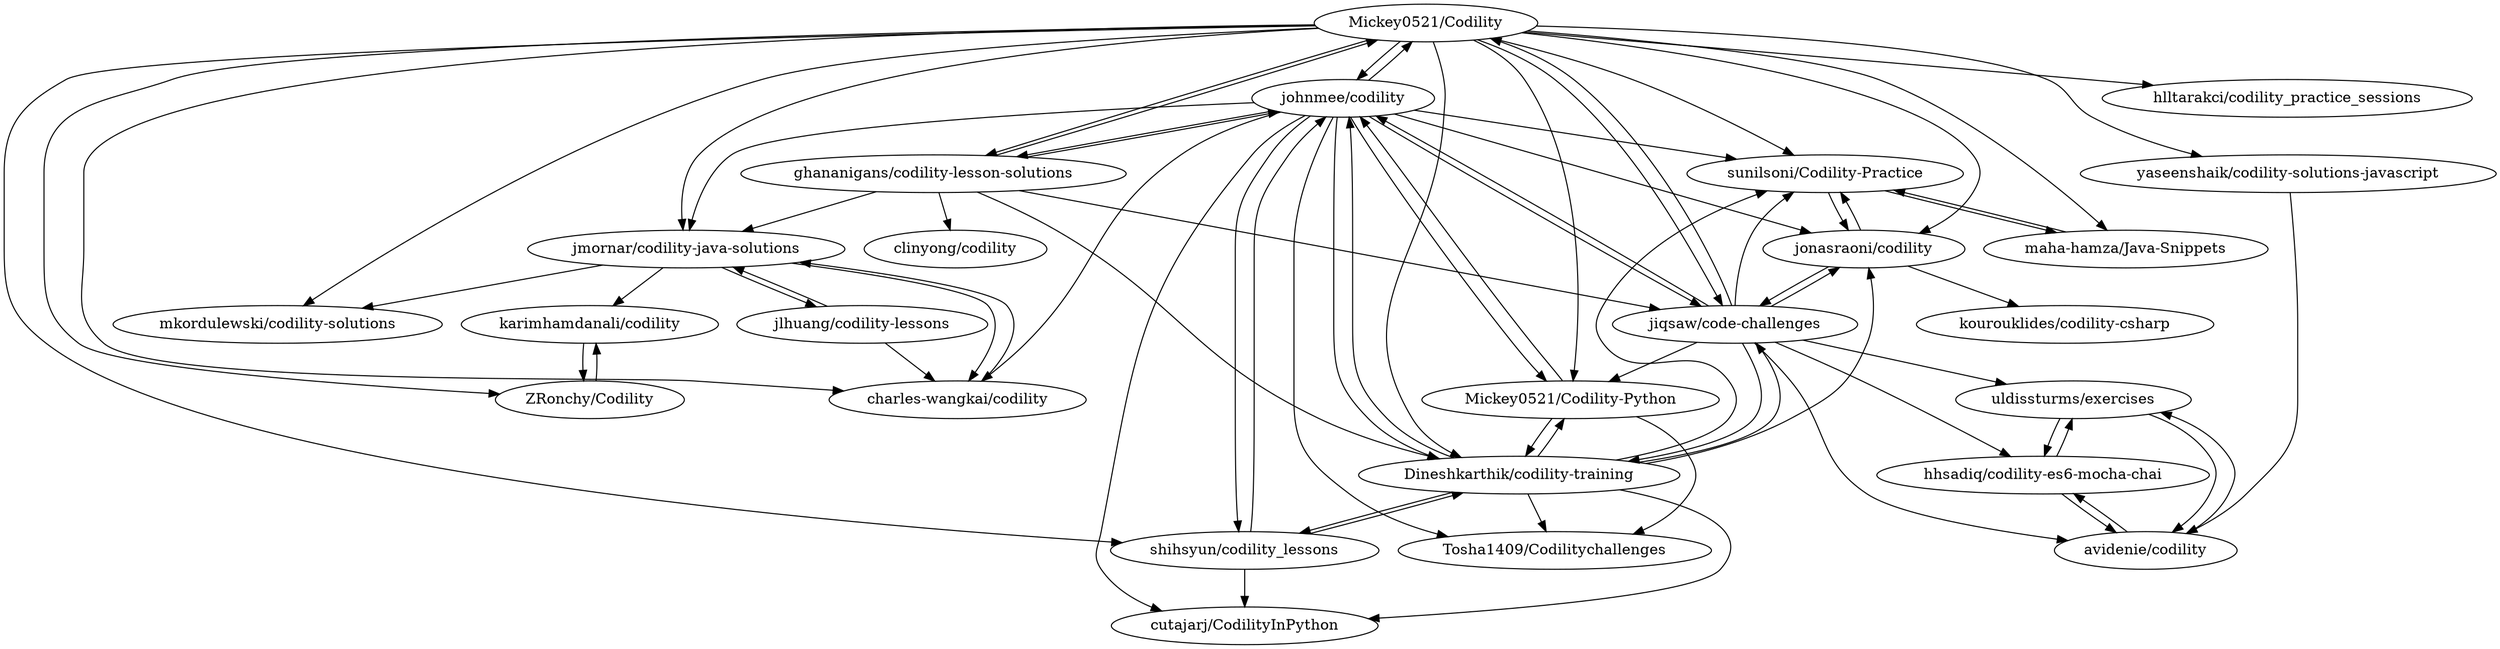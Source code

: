 digraph G {
"Mickey0521/Codility" -> "johnmee/codility"
"Mickey0521/Codility" -> "jmornar/codility-java-solutions"
"Mickey0521/Codility" -> "sunilsoni/Codility-Practice"
"Mickey0521/Codility" -> "jiqsaw/code-challenges"
"Mickey0521/Codility" -> "jonasraoni/codility"
"Mickey0521/Codility" -> "maha-hamza/Java-Snippets"
"Mickey0521/Codility" -> "ghananigans/codility-lesson-solutions"
"Mickey0521/Codility" -> "Dineshkarthik/codility-training"
"Mickey0521/Codility" -> "ZRonchy/Codility"
"Mickey0521/Codility" -> "hlltarakci/codility_practice_sessions"
"Mickey0521/Codility" -> "shihsyun/codility_lessons"
"Mickey0521/Codility" -> "charles-wangkai/codility"
"Mickey0521/Codility" -> "Mickey0521/Codility-Python"
"Mickey0521/Codility" -> "yaseenshaik/codility-solutions-javascript"
"Mickey0521/Codility" -> "mkordulewski/codility-solutions"
"shihsyun/codility_lessons" -> "johnmee/codility"
"shihsyun/codility_lessons" -> "Dineshkarthik/codility-training"
"shihsyun/codility_lessons" -> "cutajarj/CodilityInPython"
"hhsadiq/codility-es6-mocha-chai" -> "avidenie/codility"
"hhsadiq/codility-es6-mocha-chai" -> "uldissturms/exercises"
"jonasraoni/codility" -> "sunilsoni/Codility-Practice"
"jonasraoni/codility" -> "kourouklides/codility-csharp"
"jonasraoni/codility" -> "jiqsaw/code-challenges"
"Dineshkarthik/codility-training" -> "johnmee/codility"
"Dineshkarthik/codility-training" -> "Mickey0521/Codility-Python"
"Dineshkarthik/codility-training" -> "shihsyun/codility_lessons"
"Dineshkarthik/codility-training" -> "sunilsoni/Codility-Practice"
"Dineshkarthik/codility-training" -> "jiqsaw/code-challenges"
"Dineshkarthik/codility-training" -> "cutajarj/CodilityInPython"
"Dineshkarthik/codility-training" -> "jonasraoni/codility"
"Dineshkarthik/codility-training" -> "Tosha1409/Codilitychallenges"
"jiqsaw/code-challenges" -> "avidenie/codility"
"jiqsaw/code-challenges" -> "jonasraoni/codility"
"jiqsaw/code-challenges" -> "sunilsoni/Codility-Practice"
"jiqsaw/code-challenges" -> "johnmee/codility"
"jiqsaw/code-challenges" -> "Mickey0521/Codility-Python"
"jiqsaw/code-challenges" -> "uldissturms/exercises"
"jiqsaw/code-challenges" -> "hhsadiq/codility-es6-mocha-chai"
"jiqsaw/code-challenges" -> "Dineshkarthik/codility-training"
"jiqsaw/code-challenges" -> "Mickey0521/Codility"
"uldissturms/exercises" -> "avidenie/codility"
"uldissturms/exercises" -> "hhsadiq/codility-es6-mocha-chai"
"sunilsoni/Codility-Practice" -> "maha-hamza/Java-Snippets"
"sunilsoni/Codility-Practice" -> "jonasraoni/codility"
"Mickey0521/Codility-Python" -> "Dineshkarthik/codility-training"
"Mickey0521/Codility-Python" -> "johnmee/codility"
"Mickey0521/Codility-Python" -> "Tosha1409/Codilitychallenges"
"avidenie/codility" -> "uldissturms/exercises"
"avidenie/codility" -> "hhsadiq/codility-es6-mocha-chai"
"jmornar/codility-java-solutions" -> "charles-wangkai/codility"
"jmornar/codility-java-solutions" -> "mkordulewski/codility-solutions"
"jmornar/codility-java-solutions" -> "jlhuang/codility-lessons"
"jmornar/codility-java-solutions" -> "karimhamdanali/codility"
"jlhuang/codility-lessons" -> "charles-wangkai/codility"
"jlhuang/codility-lessons" -> "jmornar/codility-java-solutions"
"ZRonchy/Codility" -> "karimhamdanali/codility"
"ghananigans/codility-lesson-solutions" -> "johnmee/codility"
"ghananigans/codility-lesson-solutions" -> "jmornar/codility-java-solutions"
"ghananigans/codility-lesson-solutions" -> "Mickey0521/Codility"
"ghananigans/codility-lesson-solutions" -> "clinyong/codility"
"ghananigans/codility-lesson-solutions" -> "Dineshkarthik/codility-training"
"ghananigans/codility-lesson-solutions" -> "jiqsaw/code-challenges"
"charles-wangkai/codility" -> "jmornar/codility-java-solutions"
"karimhamdanali/codility" -> "ZRonchy/Codility"
"johnmee/codility" -> "Dineshkarthik/codility-training"
"johnmee/codility" -> "Mickey0521/Codility"
"johnmee/codility" -> "Mickey0521/Codility-Python"
"johnmee/codility" -> "shihsyun/codility_lessons"
"johnmee/codility" -> "jiqsaw/code-challenges"
"johnmee/codility" -> "jonasraoni/codility"
"johnmee/codility" -> "sunilsoni/Codility-Practice"
"johnmee/codility" -> "ghananigans/codility-lesson-solutions"
"johnmee/codility" -> "Tosha1409/Codilitychallenges"
"johnmee/codility" -> "jmornar/codility-java-solutions"
"johnmee/codility" -> "cutajarj/CodilityInPython"
"johnmee/codility" -> "charles-wangkai/codility"
"yaseenshaik/codility-solutions-javascript" -> "avidenie/codility"
"maha-hamza/Java-Snippets" -> "sunilsoni/Codility-Practice"
"Mickey0521/Codility" ["l"="4.006,46.961"]
"johnmee/codility" ["l"="4.006,46.977"]
"jmornar/codility-java-solutions" ["l"="4.04,46.964"]
"sunilsoni/Codility-Practice" ["l"="3.989,46.957"]
"jiqsaw/code-challenges" ["l"="3.973,46.971"]
"jonasraoni/codility" ["l"="3.973,46.957"]
"maha-hamza/Java-Snippets" ["l"="3.995,46.942"]
"ghananigans/codility-lesson-solutions" ["l"="4.005,46.992"]
"Dineshkarthik/codility-training" ["l"="3.99,46.981"]
"ZRonchy/Codility" ["l"="4.037,46.936"]
"hlltarakci/codility_practice_sessions" ["l"="4.013,46.941"]
"shihsyun/codility_lessons" ["l"="4.026,46.984"]
"charles-wangkai/codility" ["l"="4.044,46.975"]
"Mickey0521/Codility-Python" ["l"="3.975,46.985"]
"yaseenshaik/codility-solutions-javascript" ["l"="3.953,46.946"]
"mkordulewski/codility-solutions" ["l"="4.03,46.951"]
"cutajarj/CodilityInPython" ["l"="4.024,46.999"]
"hhsadiq/codility-es6-mocha-chai" ["l"="3.948,46.975"]
"avidenie/codility" ["l"="3.944,46.962"]
"uldissturms/exercises" ["l"="3.936,46.971"]
"kourouklides/codility-csharp" ["l"="3.966,46.933"]
"Tosha1409/Codilitychallenges" ["l"="3.98,46.997"]
"jlhuang/codility-lessons" ["l"="4.068,46.967"]
"karimhamdanali/codility" ["l"="4.057,46.942"]
"clinyong/codility" ["l"="4.003,47.015"]
}